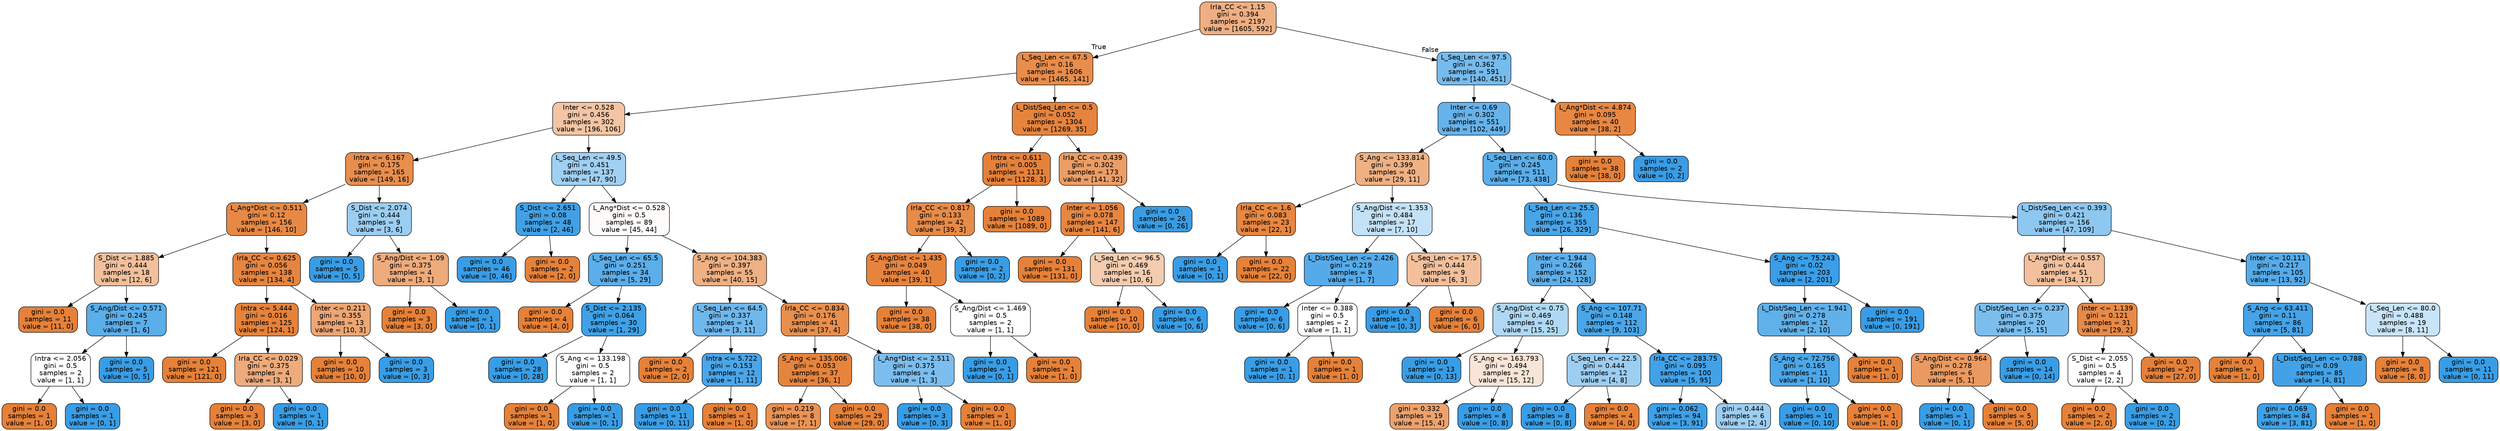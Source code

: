 digraph Tree {
node [shape=box, style="filled, rounded", color="black", fontname=helvetica] ;
edge [fontname=helvetica] ;
0 [label="IrIa_CC <= 1.15\ngini = 0.394\nsamples = 2197\nvalue = [1605, 592]", fillcolor="#e58139a1"] ;
1 [label="L_Seq_Len <= 67.5\ngini = 0.16\nsamples = 1606\nvalue = [1465, 141]", fillcolor="#e58139e6"] ;
0 -> 1 [labeldistance=2.5, labelangle=45, headlabel="True"] ;
2 [label="Inter <= 0.528\ngini = 0.456\nsamples = 302\nvalue = [196, 106]", fillcolor="#e5813975"] ;
1 -> 2 ;
3 [label="Intra <= 6.167\ngini = 0.175\nsamples = 165\nvalue = [149, 16]", fillcolor="#e58139e4"] ;
2 -> 3 ;
4 [label="L_Ang*Dist <= 0.511\ngini = 0.12\nsamples = 156\nvalue = [146, 10]", fillcolor="#e58139ee"] ;
3 -> 4 ;
5 [label="S_Dist <= 1.885\ngini = 0.444\nsamples = 18\nvalue = [12, 6]", fillcolor="#e581397f"] ;
4 -> 5 ;
6 [label="gini = 0.0\nsamples = 11\nvalue = [11, 0]", fillcolor="#e58139ff"] ;
5 -> 6 ;
7 [label="S_Ang/Dist <= 0.571\ngini = 0.245\nsamples = 7\nvalue = [1, 6]", fillcolor="#399de5d4"] ;
5 -> 7 ;
8 [label="Intra <= 2.056\ngini = 0.5\nsamples = 2\nvalue = [1, 1]", fillcolor="#e5813900"] ;
7 -> 8 ;
9 [label="gini = 0.0\nsamples = 1\nvalue = [1, 0]", fillcolor="#e58139ff"] ;
8 -> 9 ;
10 [label="gini = 0.0\nsamples = 1\nvalue = [0, 1]", fillcolor="#399de5ff"] ;
8 -> 10 ;
11 [label="gini = 0.0\nsamples = 5\nvalue = [0, 5]", fillcolor="#399de5ff"] ;
7 -> 11 ;
12 [label="IrIa_CC <= 0.625\ngini = 0.056\nsamples = 138\nvalue = [134, 4]", fillcolor="#e58139f7"] ;
4 -> 12 ;
13 [label="Intra <= 5.444\ngini = 0.016\nsamples = 125\nvalue = [124, 1]", fillcolor="#e58139fd"] ;
12 -> 13 ;
14 [label="gini = 0.0\nsamples = 121\nvalue = [121, 0]", fillcolor="#e58139ff"] ;
13 -> 14 ;
15 [label="IrIa_CC <= 0.029\ngini = 0.375\nsamples = 4\nvalue = [3, 1]", fillcolor="#e58139aa"] ;
13 -> 15 ;
16 [label="gini = 0.0\nsamples = 3\nvalue = [3, 0]", fillcolor="#e58139ff"] ;
15 -> 16 ;
17 [label="gini = 0.0\nsamples = 1\nvalue = [0, 1]", fillcolor="#399de5ff"] ;
15 -> 17 ;
18 [label="Inter <= 0.211\ngini = 0.355\nsamples = 13\nvalue = [10, 3]", fillcolor="#e58139b3"] ;
12 -> 18 ;
19 [label="gini = 0.0\nsamples = 10\nvalue = [10, 0]", fillcolor="#e58139ff"] ;
18 -> 19 ;
20 [label="gini = 0.0\nsamples = 3\nvalue = [0, 3]", fillcolor="#399de5ff"] ;
18 -> 20 ;
21 [label="S_Dist <= 2.074\ngini = 0.444\nsamples = 9\nvalue = [3, 6]", fillcolor="#399de57f"] ;
3 -> 21 ;
22 [label="gini = 0.0\nsamples = 5\nvalue = [0, 5]", fillcolor="#399de5ff"] ;
21 -> 22 ;
23 [label="S_Ang/Dist <= 1.09\ngini = 0.375\nsamples = 4\nvalue = [3, 1]", fillcolor="#e58139aa"] ;
21 -> 23 ;
24 [label="gini = 0.0\nsamples = 3\nvalue = [3, 0]", fillcolor="#e58139ff"] ;
23 -> 24 ;
25 [label="gini = 0.0\nsamples = 1\nvalue = [0, 1]", fillcolor="#399de5ff"] ;
23 -> 25 ;
26 [label="L_Seq_Len <= 49.5\ngini = 0.451\nsamples = 137\nvalue = [47, 90]", fillcolor="#399de57a"] ;
2 -> 26 ;
27 [label="S_Dist <= 2.651\ngini = 0.08\nsamples = 48\nvalue = [2, 46]", fillcolor="#399de5f4"] ;
26 -> 27 ;
28 [label="gini = 0.0\nsamples = 46\nvalue = [0, 46]", fillcolor="#399de5ff"] ;
27 -> 28 ;
29 [label="gini = 0.0\nsamples = 2\nvalue = [2, 0]", fillcolor="#e58139ff"] ;
27 -> 29 ;
30 [label="L_Ang*Dist <= 0.528\ngini = 0.5\nsamples = 89\nvalue = [45, 44]", fillcolor="#e5813906"] ;
26 -> 30 ;
31 [label="L_Seq_Len <= 65.5\ngini = 0.251\nsamples = 34\nvalue = [5, 29]", fillcolor="#399de5d3"] ;
30 -> 31 ;
32 [label="gini = 0.0\nsamples = 4\nvalue = [4, 0]", fillcolor="#e58139ff"] ;
31 -> 32 ;
33 [label="S_Dist <= 2.135\ngini = 0.064\nsamples = 30\nvalue = [1, 29]", fillcolor="#399de5f6"] ;
31 -> 33 ;
34 [label="gini = 0.0\nsamples = 28\nvalue = [0, 28]", fillcolor="#399de5ff"] ;
33 -> 34 ;
35 [label="S_Ang <= 133.198\ngini = 0.5\nsamples = 2\nvalue = [1, 1]", fillcolor="#e5813900"] ;
33 -> 35 ;
36 [label="gini = 0.0\nsamples = 1\nvalue = [1, 0]", fillcolor="#e58139ff"] ;
35 -> 36 ;
37 [label="gini = 0.0\nsamples = 1\nvalue = [0, 1]", fillcolor="#399de5ff"] ;
35 -> 37 ;
38 [label="S_Ang <= 104.383\ngini = 0.397\nsamples = 55\nvalue = [40, 15]", fillcolor="#e581399f"] ;
30 -> 38 ;
39 [label="L_Seq_Len <= 64.5\ngini = 0.337\nsamples = 14\nvalue = [3, 11]", fillcolor="#399de5b9"] ;
38 -> 39 ;
40 [label="gini = 0.0\nsamples = 2\nvalue = [2, 0]", fillcolor="#e58139ff"] ;
39 -> 40 ;
41 [label="Intra <= 5.722\ngini = 0.153\nsamples = 12\nvalue = [1, 11]", fillcolor="#399de5e8"] ;
39 -> 41 ;
42 [label="gini = 0.0\nsamples = 11\nvalue = [0, 11]", fillcolor="#399de5ff"] ;
41 -> 42 ;
43 [label="gini = 0.0\nsamples = 1\nvalue = [1, 0]", fillcolor="#e58139ff"] ;
41 -> 43 ;
44 [label="IrIa_CC <= 0.834\ngini = 0.176\nsamples = 41\nvalue = [37, 4]", fillcolor="#e58139e3"] ;
38 -> 44 ;
45 [label="S_Ang <= 135.006\ngini = 0.053\nsamples = 37\nvalue = [36, 1]", fillcolor="#e58139f8"] ;
44 -> 45 ;
46 [label="gini = 0.219\nsamples = 8\nvalue = [7, 1]", fillcolor="#e58139db"] ;
45 -> 46 ;
47 [label="gini = 0.0\nsamples = 29\nvalue = [29, 0]", fillcolor="#e58139ff"] ;
45 -> 47 ;
48 [label="L_Ang*Dist <= 2.511\ngini = 0.375\nsamples = 4\nvalue = [1, 3]", fillcolor="#399de5aa"] ;
44 -> 48 ;
49 [label="gini = 0.0\nsamples = 3\nvalue = [0, 3]", fillcolor="#399de5ff"] ;
48 -> 49 ;
50 [label="gini = 0.0\nsamples = 1\nvalue = [1, 0]", fillcolor="#e58139ff"] ;
48 -> 50 ;
51 [label="L_Dist/Seq_Len <= 0.5\ngini = 0.052\nsamples = 1304\nvalue = [1269, 35]", fillcolor="#e58139f8"] ;
1 -> 51 ;
52 [label="Intra <= 0.611\ngini = 0.005\nsamples = 1131\nvalue = [1128, 3]", fillcolor="#e58139fe"] ;
51 -> 52 ;
53 [label="IrIa_CC <= 0.817\ngini = 0.133\nsamples = 42\nvalue = [39, 3]", fillcolor="#e58139eb"] ;
52 -> 53 ;
54 [label="S_Ang/Dist <= 1.435\ngini = 0.049\nsamples = 40\nvalue = [39, 1]", fillcolor="#e58139f8"] ;
53 -> 54 ;
55 [label="gini = 0.0\nsamples = 38\nvalue = [38, 0]", fillcolor="#e58139ff"] ;
54 -> 55 ;
56 [label="S_Ang/Dist <= 1.469\ngini = 0.5\nsamples = 2\nvalue = [1, 1]", fillcolor="#e5813900"] ;
54 -> 56 ;
57 [label="gini = 0.0\nsamples = 1\nvalue = [0, 1]", fillcolor="#399de5ff"] ;
56 -> 57 ;
58 [label="gini = 0.0\nsamples = 1\nvalue = [1, 0]", fillcolor="#e58139ff"] ;
56 -> 58 ;
59 [label="gini = 0.0\nsamples = 2\nvalue = [0, 2]", fillcolor="#399de5ff"] ;
53 -> 59 ;
60 [label="gini = 0.0\nsamples = 1089\nvalue = [1089, 0]", fillcolor="#e58139ff"] ;
52 -> 60 ;
61 [label="IrIa_CC <= 0.439\ngini = 0.302\nsamples = 173\nvalue = [141, 32]", fillcolor="#e58139c5"] ;
51 -> 61 ;
62 [label="Inter <= 1.056\ngini = 0.078\nsamples = 147\nvalue = [141, 6]", fillcolor="#e58139f4"] ;
61 -> 62 ;
63 [label="gini = 0.0\nsamples = 131\nvalue = [131, 0]", fillcolor="#e58139ff"] ;
62 -> 63 ;
64 [label="L_Seq_Len <= 96.5\ngini = 0.469\nsamples = 16\nvalue = [10, 6]", fillcolor="#e5813966"] ;
62 -> 64 ;
65 [label="gini = 0.0\nsamples = 10\nvalue = [10, 0]", fillcolor="#e58139ff"] ;
64 -> 65 ;
66 [label="gini = 0.0\nsamples = 6\nvalue = [0, 6]", fillcolor="#399de5ff"] ;
64 -> 66 ;
67 [label="gini = 0.0\nsamples = 26\nvalue = [0, 26]", fillcolor="#399de5ff"] ;
61 -> 67 ;
68 [label="L_Seq_Len <= 97.5\ngini = 0.362\nsamples = 591\nvalue = [140, 451]", fillcolor="#399de5b0"] ;
0 -> 68 [labeldistance=2.5, labelangle=-45, headlabel="False"] ;
69 [label="Inter <= 0.69\ngini = 0.302\nsamples = 551\nvalue = [102, 449]", fillcolor="#399de5c5"] ;
68 -> 69 ;
70 [label="S_Ang <= 133.814\ngini = 0.399\nsamples = 40\nvalue = [29, 11]", fillcolor="#e581399e"] ;
69 -> 70 ;
71 [label="IrIa_CC <= 1.6\ngini = 0.083\nsamples = 23\nvalue = [22, 1]", fillcolor="#e58139f3"] ;
70 -> 71 ;
72 [label="gini = 0.0\nsamples = 1\nvalue = [0, 1]", fillcolor="#399de5ff"] ;
71 -> 72 ;
73 [label="gini = 0.0\nsamples = 22\nvalue = [22, 0]", fillcolor="#e58139ff"] ;
71 -> 73 ;
74 [label="S_Ang/Dist <= 1.353\ngini = 0.484\nsamples = 17\nvalue = [7, 10]", fillcolor="#399de54d"] ;
70 -> 74 ;
75 [label="L_Dist/Seq_Len <= 2.426\ngini = 0.219\nsamples = 8\nvalue = [1, 7]", fillcolor="#399de5db"] ;
74 -> 75 ;
76 [label="gini = 0.0\nsamples = 6\nvalue = [0, 6]", fillcolor="#399de5ff"] ;
75 -> 76 ;
77 [label="Inter <= 0.388\ngini = 0.5\nsamples = 2\nvalue = [1, 1]", fillcolor="#e5813900"] ;
75 -> 77 ;
78 [label="gini = 0.0\nsamples = 1\nvalue = [0, 1]", fillcolor="#399de5ff"] ;
77 -> 78 ;
79 [label="gini = 0.0\nsamples = 1\nvalue = [1, 0]", fillcolor="#e58139ff"] ;
77 -> 79 ;
80 [label="L_Seq_Len <= 17.5\ngini = 0.444\nsamples = 9\nvalue = [6, 3]", fillcolor="#e581397f"] ;
74 -> 80 ;
81 [label="gini = 0.0\nsamples = 3\nvalue = [0, 3]", fillcolor="#399de5ff"] ;
80 -> 81 ;
82 [label="gini = 0.0\nsamples = 6\nvalue = [6, 0]", fillcolor="#e58139ff"] ;
80 -> 82 ;
83 [label="L_Seq_Len <= 60.0\ngini = 0.245\nsamples = 511\nvalue = [73, 438]", fillcolor="#399de5d4"] ;
69 -> 83 ;
84 [label="L_Seq_Len <= 25.5\ngini = 0.136\nsamples = 355\nvalue = [26, 329]", fillcolor="#399de5eb"] ;
83 -> 84 ;
85 [label="Inter <= 1.944\ngini = 0.266\nsamples = 152\nvalue = [24, 128]", fillcolor="#399de5cf"] ;
84 -> 85 ;
86 [label="S_Ang/Dist <= 0.75\ngini = 0.469\nsamples = 40\nvalue = [15, 25]", fillcolor="#399de566"] ;
85 -> 86 ;
87 [label="gini = 0.0\nsamples = 13\nvalue = [0, 13]", fillcolor="#399de5ff"] ;
86 -> 87 ;
88 [label="S_Ang <= 163.793\ngini = 0.494\nsamples = 27\nvalue = [15, 12]", fillcolor="#e5813933"] ;
86 -> 88 ;
89 [label="gini = 0.332\nsamples = 19\nvalue = [15, 4]", fillcolor="#e58139bb"] ;
88 -> 89 ;
90 [label="gini = 0.0\nsamples = 8\nvalue = [0, 8]", fillcolor="#399de5ff"] ;
88 -> 90 ;
91 [label="S_Ang <= 107.71\ngini = 0.148\nsamples = 112\nvalue = [9, 103]", fillcolor="#399de5e9"] ;
85 -> 91 ;
92 [label="L_Seq_Len <= 22.5\ngini = 0.444\nsamples = 12\nvalue = [4, 8]", fillcolor="#399de57f"] ;
91 -> 92 ;
93 [label="gini = 0.0\nsamples = 8\nvalue = [0, 8]", fillcolor="#399de5ff"] ;
92 -> 93 ;
94 [label="gini = 0.0\nsamples = 4\nvalue = [4, 0]", fillcolor="#e58139ff"] ;
92 -> 94 ;
95 [label="IrIa_CC <= 283.75\ngini = 0.095\nsamples = 100\nvalue = [5, 95]", fillcolor="#399de5f2"] ;
91 -> 95 ;
96 [label="gini = 0.062\nsamples = 94\nvalue = [3, 91]", fillcolor="#399de5f7"] ;
95 -> 96 ;
97 [label="gini = 0.444\nsamples = 6\nvalue = [2, 4]", fillcolor="#399de57f"] ;
95 -> 97 ;
98 [label="S_Ang <= 75.243\ngini = 0.02\nsamples = 203\nvalue = [2, 201]", fillcolor="#399de5fc"] ;
84 -> 98 ;
99 [label="L_Dist/Seq_Len <= 1.941\ngini = 0.278\nsamples = 12\nvalue = [2, 10]", fillcolor="#399de5cc"] ;
98 -> 99 ;
100 [label="S_Ang <= 72.756\ngini = 0.165\nsamples = 11\nvalue = [1, 10]", fillcolor="#399de5e6"] ;
99 -> 100 ;
101 [label="gini = 0.0\nsamples = 10\nvalue = [0, 10]", fillcolor="#399de5ff"] ;
100 -> 101 ;
102 [label="gini = 0.0\nsamples = 1\nvalue = [1, 0]", fillcolor="#e58139ff"] ;
100 -> 102 ;
103 [label="gini = 0.0\nsamples = 1\nvalue = [1, 0]", fillcolor="#e58139ff"] ;
99 -> 103 ;
104 [label="gini = 0.0\nsamples = 191\nvalue = [0, 191]", fillcolor="#399de5ff"] ;
98 -> 104 ;
105 [label="L_Dist/Seq_Len <= 0.393\ngini = 0.421\nsamples = 156\nvalue = [47, 109]", fillcolor="#399de591"] ;
83 -> 105 ;
106 [label="L_Ang*Dist <= 0.557\ngini = 0.444\nsamples = 51\nvalue = [34, 17]", fillcolor="#e581397f"] ;
105 -> 106 ;
107 [label="L_Dist/Seq_Len <= 0.237\ngini = 0.375\nsamples = 20\nvalue = [5, 15]", fillcolor="#399de5aa"] ;
106 -> 107 ;
108 [label="S_Ang/Dist <= 0.964\ngini = 0.278\nsamples = 6\nvalue = [5, 1]", fillcolor="#e58139cc"] ;
107 -> 108 ;
109 [label="gini = 0.0\nsamples = 1\nvalue = [0, 1]", fillcolor="#399de5ff"] ;
108 -> 109 ;
110 [label="gini = 0.0\nsamples = 5\nvalue = [5, 0]", fillcolor="#e58139ff"] ;
108 -> 110 ;
111 [label="gini = 0.0\nsamples = 14\nvalue = [0, 14]", fillcolor="#399de5ff"] ;
107 -> 111 ;
112 [label="Inter <= 1.139\ngini = 0.121\nsamples = 31\nvalue = [29, 2]", fillcolor="#e58139ed"] ;
106 -> 112 ;
113 [label="S_Dist <= 2.055\ngini = 0.5\nsamples = 4\nvalue = [2, 2]", fillcolor="#e5813900"] ;
112 -> 113 ;
114 [label="gini = 0.0\nsamples = 2\nvalue = [2, 0]", fillcolor="#e58139ff"] ;
113 -> 114 ;
115 [label="gini = 0.0\nsamples = 2\nvalue = [0, 2]", fillcolor="#399de5ff"] ;
113 -> 115 ;
116 [label="gini = 0.0\nsamples = 27\nvalue = [27, 0]", fillcolor="#e58139ff"] ;
112 -> 116 ;
117 [label="Inter <= 10.111\ngini = 0.217\nsamples = 105\nvalue = [13, 92]", fillcolor="#399de5db"] ;
105 -> 117 ;
118 [label="S_Ang <= 63.411\ngini = 0.11\nsamples = 86\nvalue = [5, 81]", fillcolor="#399de5ef"] ;
117 -> 118 ;
119 [label="gini = 0.0\nsamples = 1\nvalue = [1, 0]", fillcolor="#e58139ff"] ;
118 -> 119 ;
120 [label="L_Dist/Seq_Len <= 0.788\ngini = 0.09\nsamples = 85\nvalue = [4, 81]", fillcolor="#399de5f2"] ;
118 -> 120 ;
121 [label="gini = 0.069\nsamples = 84\nvalue = [3, 81]", fillcolor="#399de5f6"] ;
120 -> 121 ;
122 [label="gini = 0.0\nsamples = 1\nvalue = [1, 0]", fillcolor="#e58139ff"] ;
120 -> 122 ;
123 [label="L_Seq_Len <= 80.0\ngini = 0.488\nsamples = 19\nvalue = [8, 11]", fillcolor="#399de546"] ;
117 -> 123 ;
124 [label="gini = 0.0\nsamples = 8\nvalue = [8, 0]", fillcolor="#e58139ff"] ;
123 -> 124 ;
125 [label="gini = 0.0\nsamples = 11\nvalue = [0, 11]", fillcolor="#399de5ff"] ;
123 -> 125 ;
126 [label="L_Ang*Dist <= 4.874\ngini = 0.095\nsamples = 40\nvalue = [38, 2]", fillcolor="#e58139f2"] ;
68 -> 126 ;
127 [label="gini = 0.0\nsamples = 38\nvalue = [38, 0]", fillcolor="#e58139ff"] ;
126 -> 127 ;
128 [label="gini = 0.0\nsamples = 2\nvalue = [0, 2]", fillcolor="#399de5ff"] ;
126 -> 128 ;
}